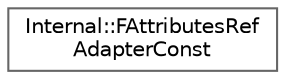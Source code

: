 digraph "Graphical Class Hierarchy"
{
 // INTERACTIVE_SVG=YES
 // LATEX_PDF_SIZE
  bgcolor="transparent";
  edge [fontname=Helvetica,fontsize=10,labelfontname=Helvetica,labelfontsize=10];
  node [fontname=Helvetica,fontsize=10,shape=box,height=0.2,width=0.4];
  rankdir="LR";
  Node0 [id="Node000000",label="Internal::FAttributesRef\lAdapterConst",height=0.2,width=0.4,color="grey40", fillcolor="white", style="filled",URL="$df/d01/structInternal_1_1FAttributesRefAdapterConst.html",tooltip=" "];
}

